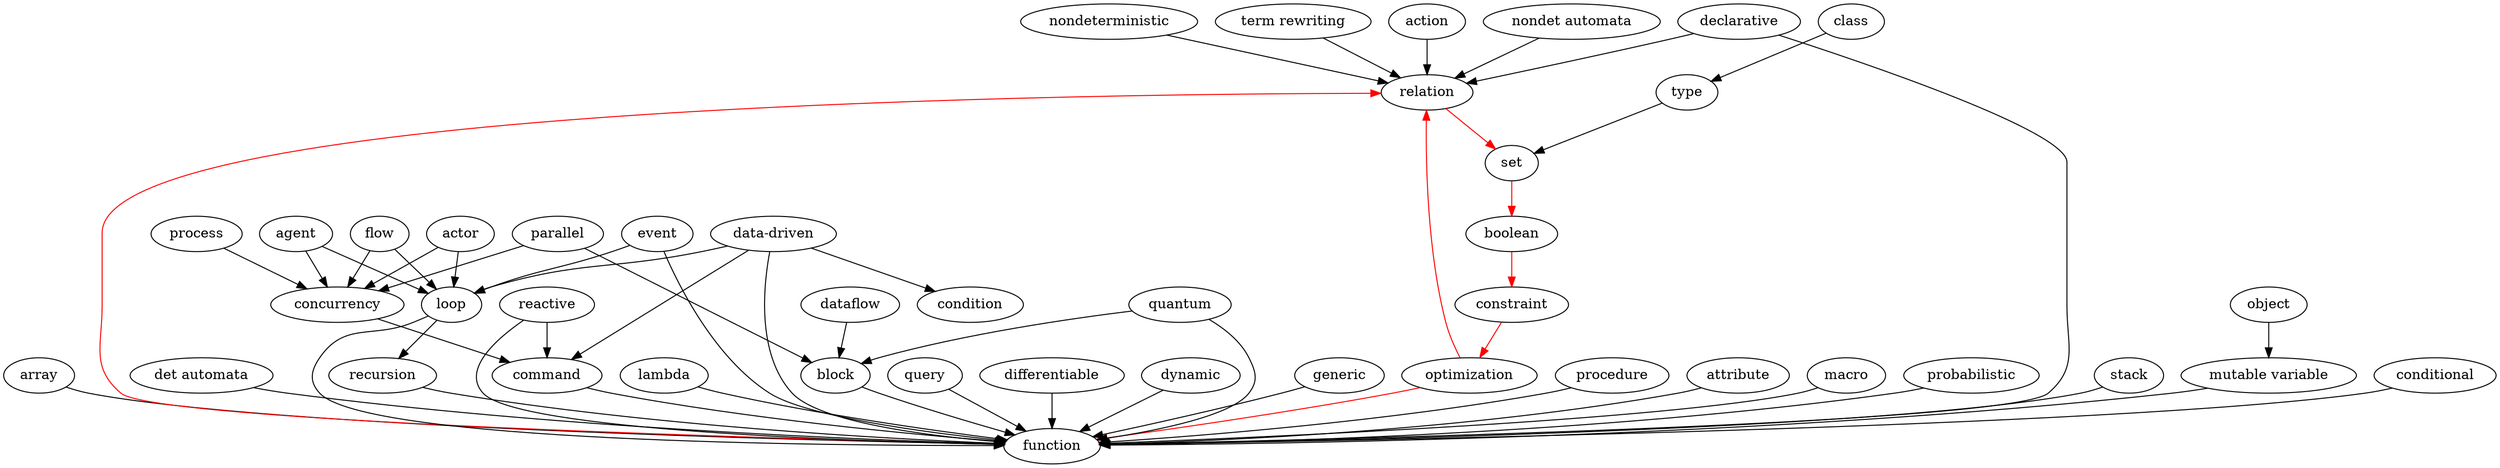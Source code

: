 digraph paradigms {
  action -> relation
  array -> function
  "nondet automata" -> relation
  "det automata" -> function
  concurrency -> command
  actor -> concurrency
  agent -> concurrency
  flow -> concurrency
  actor -> loop
  agent -> loop
  flow -> loop
  "data-driven" -> loop
  "data-driven" -> condition
  "data-driven" -> function
  "data-driven" -> command
  declarative -> relation
  declarative -> function
  lambda -> function
  function -> relation [color="red"]
  relation -> set [color="red"]
  boolean -> constraint [color="red"]
  constraint -> optimization [color="red"]
  dataflow -> block
  reactive -> function
  reactive -> command
  query -> function
  differentiable -> function
  dynamic -> function
  event -> function
  event -> loop
  generic -> function
  command -> function
  "mutable variable" -> function
  procedure -> function
  attribute -> function
  macro -> function
  nondeterministic -> relation
  parallel -> block
  parallel -> concurrency
  process -> concurrency
  probabilistic -> function
  quantum -> function
  quantum -> block
  set -> boolean [color="red"]
  stack -> function
  loop -> function
  loop -> recursion
  conditional -> function
  block -> function
  object -> "mutable variable"
  class -> type
  recursion -> function
  type -> set
  "term rewriting" -> relation
  optimization -> relation [color="red"]
  optimization -> function [color="red"]
  subgraph {
    node [color="red"];
    function, relation, set, boolean, constraint, optimization
  }
}
